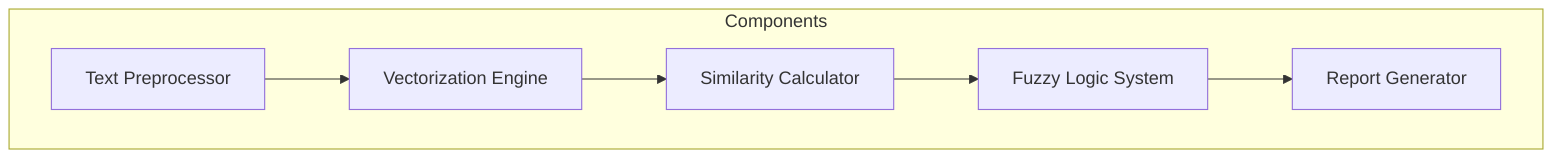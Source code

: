 flowchart TB
    subgraph Components
        TextPreprocessor[Text Preprocessor]
        VectorizationEngine[Vectorization Engine]
        SimilarityCalculator[Similarity Calculator]
        FuzzyLogicSystem[Fuzzy Logic System]
        ReportGenerator[Report Generator]
    end
    
    TextPreprocessor --> VectorizationEngine
    VectorizationEngine --> SimilarityCalculator
    SimilarityCalculator --> FuzzyLogicSystem
    FuzzyLogicSystem --> ReportGenerator